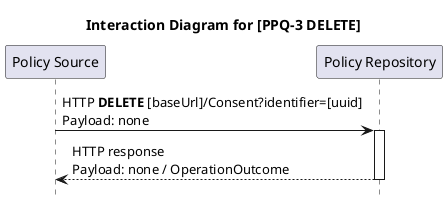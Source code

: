@startuml

title Interaction Diagram for [PPQ-3 DELETE]

hide footbox
autoactivate on

participant "Policy Source" as PolicySource
participant "Policy Repository" as PolicyRepository

"PolicySource" -> "PolicyRepository" : HTTP <b>DELETE</b> [baseUrl]/Consent?identifier=[uuid]\nPayload: none
"PolicyRepository" --> "PolicySource" : HTTP response\nPayload: none / OperationOutcome

@enduml